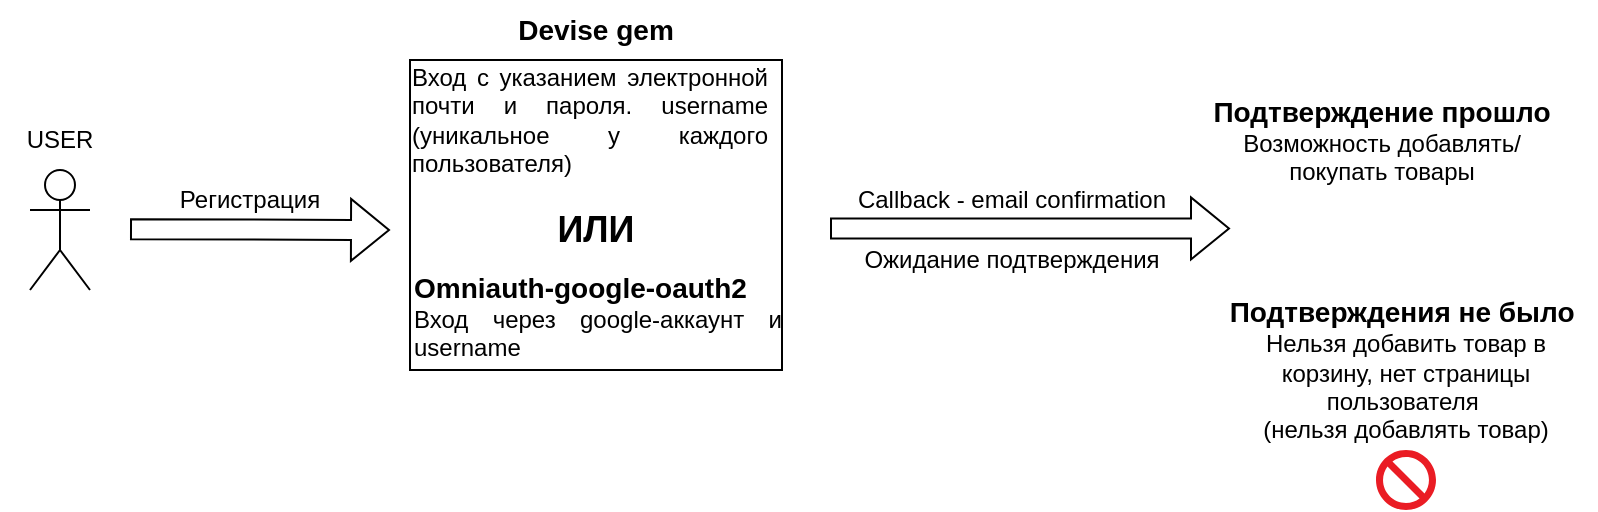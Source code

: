 <mxfile version="24.2.3" type="github">
  <diagram name="Страница — 1" id="vi19f8lS2vBhVuuNlb_r">
    <mxGraphModel dx="843" dy="333" grid="1" gridSize="10" guides="1" tooltips="1" connect="1" arrows="1" fold="1" page="1" pageScale="1" pageWidth="827" pageHeight="1169" math="0" shadow="0">
      <root>
        <mxCell id="0" />
        <mxCell id="1" parent="0" />
        <mxCell id="tZ3W8repLXuKIsRcz-2d-19" value="" style="rounded=0;whiteSpace=wrap;html=1;" vertex="1" parent="1">
          <mxGeometry x="234" y="155" width="186" height="155" as="geometry" />
        </mxCell>
        <mxCell id="tZ3W8repLXuKIsRcz-2d-1" value="" style="shape=umlActor;verticalLabelPosition=bottom;verticalAlign=top;html=1;outlineConnect=0;" vertex="1" parent="1">
          <mxGeometry x="44" y="210" width="30" height="60" as="geometry" />
        </mxCell>
        <mxCell id="tZ3W8repLXuKIsRcz-2d-2" value="USER" style="text;html=1;align=center;verticalAlign=middle;whiteSpace=wrap;rounded=0;" vertex="1" parent="1">
          <mxGeometry x="29" y="180" width="60" height="30" as="geometry" />
        </mxCell>
        <mxCell id="tZ3W8repLXuKIsRcz-2d-3" value="" style="shape=flexArrow;endArrow=classic;html=1;rounded=0;" edge="1" parent="1">
          <mxGeometry width="50" height="50" relative="1" as="geometry">
            <mxPoint x="94" y="239.6" as="sourcePoint" />
            <mxPoint x="224" y="240" as="targetPoint" />
          </mxGeometry>
        </mxCell>
        <mxCell id="tZ3W8repLXuKIsRcz-2d-4" value="Регистрация" style="text;html=1;align=center;verticalAlign=middle;whiteSpace=wrap;rounded=0;" vertex="1" parent="1">
          <mxGeometry x="124" y="210" width="60" height="30" as="geometry" />
        </mxCell>
        <mxCell id="tZ3W8repLXuKIsRcz-2d-6" value="&lt;div style=&quot;text-align: left;&quot;&gt;&lt;br&gt;&lt;/div&gt;&lt;div style=&quot;text-align: justify;&quot;&gt;&lt;span style=&quot;background-color: initial;&quot;&gt;Вход с указанием электронной почти и пароля. username (уникальное у каждого пользователя)&lt;/span&gt;&lt;/div&gt;&lt;div&gt;&lt;br&gt;&lt;/div&gt;" style="text;html=1;align=center;verticalAlign=middle;whiteSpace=wrap;rounded=0;" vertex="1" parent="1">
          <mxGeometry x="234" y="150" width="180" height="70" as="geometry" />
        </mxCell>
        <mxCell id="tZ3W8repLXuKIsRcz-2d-7" value="&lt;font style=&quot;font-size: 18px;&quot;&gt;&lt;b style=&quot;&quot;&gt;ИЛИ&lt;/b&gt;&lt;/font&gt;" style="text;html=1;align=center;verticalAlign=middle;whiteSpace=wrap;rounded=0;" vertex="1" parent="1">
          <mxGeometry x="297" y="225" width="60" height="30" as="geometry" />
        </mxCell>
        <mxCell id="tZ3W8repLXuKIsRcz-2d-9" value="&lt;font style=&quot;&quot;&gt;&lt;span style=&quot;font-weight: bold; font-size: 14px;&quot;&gt;Omniauth-google-oauth2&amp;nbsp;&lt;/span&gt;&lt;br&gt;&lt;div style=&quot;text-align: justify;&quot;&gt;&lt;span style=&quot;background-color: initial;&quot;&gt;Вход через google-аккаунт и username&lt;/span&gt;&lt;/div&gt;&lt;/font&gt;" style="text;html=1;align=left;verticalAlign=middle;whiteSpace=wrap;rounded=0;" vertex="1" parent="1">
          <mxGeometry x="234" y="255" width="186" height="55" as="geometry" />
        </mxCell>
        <mxCell id="tZ3W8repLXuKIsRcz-2d-10" value="" style="shape=flexArrow;endArrow=classic;html=1;rounded=0;" edge="1" parent="1">
          <mxGeometry width="50" height="50" relative="1" as="geometry">
            <mxPoint x="444" y="239.2" as="sourcePoint" />
            <mxPoint x="644" y="239.2" as="targetPoint" />
          </mxGeometry>
        </mxCell>
        <mxCell id="tZ3W8repLXuKIsRcz-2d-11" value="Callback - email confirmation" style="text;html=1;align=center;verticalAlign=middle;whiteSpace=wrap;rounded=0;" vertex="1" parent="1">
          <mxGeometry x="450" y="210" width="170" height="30" as="geometry" />
        </mxCell>
        <mxCell id="tZ3W8repLXuKIsRcz-2d-12" value="Ожидание подтверждения" style="text;html=1;align=center;verticalAlign=middle;whiteSpace=wrap;rounded=0;" vertex="1" parent="1">
          <mxGeometry x="440" y="240" width="190" height="30" as="geometry" />
        </mxCell>
        <mxCell id="tZ3W8repLXuKIsRcz-2d-13" value="" style="shape=image;html=1;verticalAlign=top;verticalLabelPosition=bottom;labelBackgroundColor=#ffffff;imageAspect=0;aspect=fixed;image=https://cdn3.iconfinder.com/data/icons/miscellaneous-80/60/check-128.png" vertex="1" parent="1">
          <mxGeometry x="705.5" y="140" width="29" height="29" as="geometry" />
        </mxCell>
        <mxCell id="tZ3W8repLXuKIsRcz-2d-14" value="&lt;font style=&quot;font-size: 14px;&quot;&gt;&lt;b&gt;Подтверждение прошло&lt;/b&gt;&lt;/font&gt;&lt;br&gt;Возможность добавлять/покупать товары" style="text;html=1;align=center;verticalAlign=middle;whiteSpace=wrap;rounded=0;" vertex="1" parent="1">
          <mxGeometry x="630" y="180" width="180" height="30" as="geometry" />
        </mxCell>
        <mxCell id="tZ3W8repLXuKIsRcz-2d-15" value="" style="sketch=0;aspect=fixed;pointerEvents=1;shadow=0;dashed=0;html=1;strokeColor=none;labelPosition=center;verticalLabelPosition=bottom;verticalAlign=top;align=center;shape=mxgraph.mscae.enterprise.not_allowed;fillColor=#EA1C24;" vertex="1" parent="1">
          <mxGeometry x="717" y="350" width="30" height="30" as="geometry" />
        </mxCell>
        <mxCell id="tZ3W8repLXuKIsRcz-2d-16" value="&lt;font style=&quot;font-size: 14px;&quot;&gt;&lt;b&gt;Подтверждения не было&amp;nbsp;&lt;/b&gt;&lt;/font&gt;&lt;div&gt;&lt;font style=&quot;font-size: 12px;&quot;&gt;Нельзя добавить товар в корзину, нет страницы пользователя&amp;nbsp;&lt;/font&gt;&lt;/div&gt;&lt;div&gt;&lt;font style=&quot;font-size: 12px;&quot;&gt;(нельзя добавлять товар)&lt;/font&gt;&lt;/div&gt;" style="text;html=1;align=center;verticalAlign=middle;whiteSpace=wrap;rounded=0;" vertex="1" parent="1">
          <mxGeometry x="637" y="270" width="190" height="80" as="geometry" />
        </mxCell>
        <mxCell id="tZ3W8repLXuKIsRcz-2d-20" value="&lt;b style=&quot;text-align: left; background-color: initial; font-size: 14px;&quot;&gt;Devise gem&lt;/b&gt;" style="text;html=1;align=center;verticalAlign=middle;whiteSpace=wrap;rounded=0;" vertex="1" parent="1">
          <mxGeometry x="279" y="125" width="96" height="30" as="geometry" />
        </mxCell>
      </root>
    </mxGraphModel>
  </diagram>
</mxfile>
